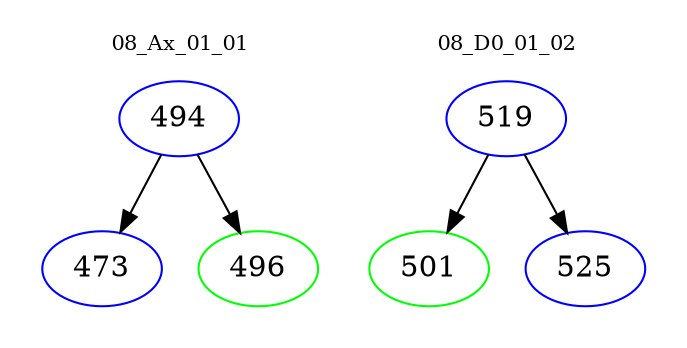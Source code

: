 digraph{
subgraph cluster_0 {
color = white
label = "08_Ax_01_01";
fontsize=10;
T0_494 [label="494", color="blue"]
T0_494 -> T0_473 [color="black"]
T0_473 [label="473", color="blue"]
T0_494 -> T0_496 [color="black"]
T0_496 [label="496", color="green"]
}
subgraph cluster_1 {
color = white
label = "08_D0_01_02";
fontsize=10;
T1_519 [label="519", color="blue"]
T1_519 -> T1_501 [color="black"]
T1_501 [label="501", color="green"]
T1_519 -> T1_525 [color="black"]
T1_525 [label="525", color="blue"]
}
}
